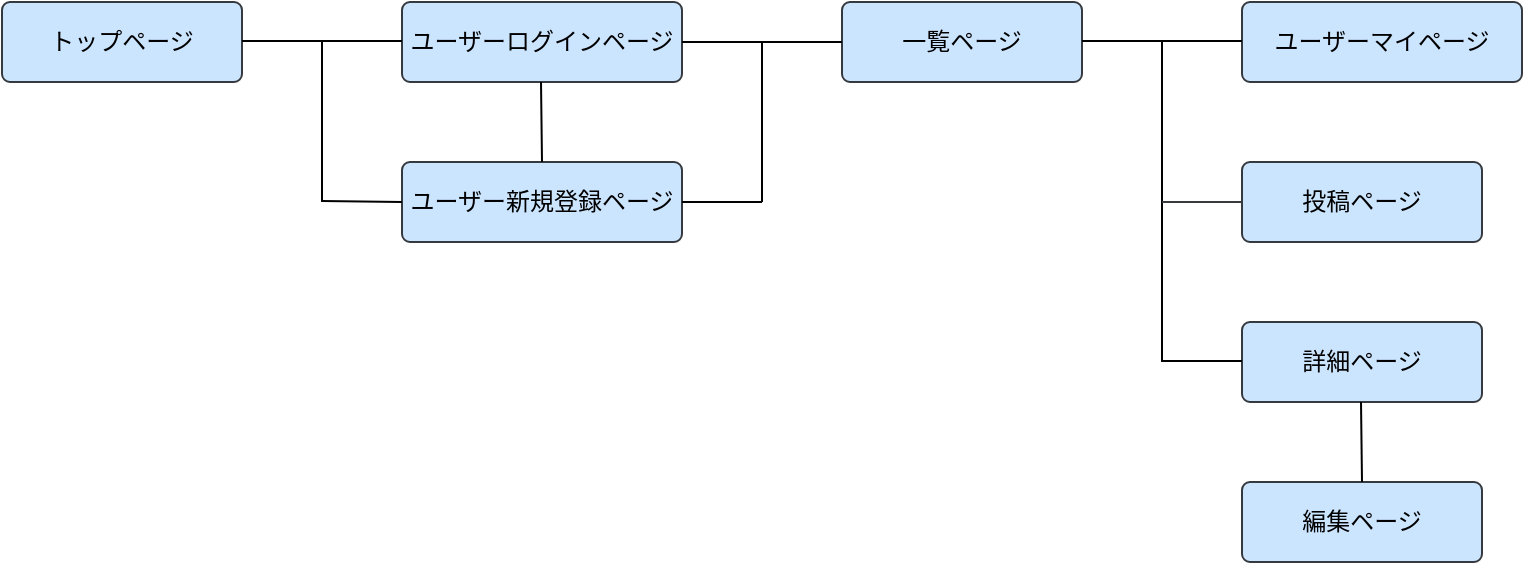 <mxfile>
    <diagram id="pmvMkJDSEkgas6JX31LV" name="ページ1">
        <mxGraphModel dx="728" dy="680" grid="1" gridSize="10" guides="1" tooltips="1" connect="1" arrows="1" fold="1" page="1" pageScale="1" pageWidth="827" pageHeight="1169" math="0" shadow="0">
            <root>
                <mxCell id="0"/>
                <mxCell id="1" parent="0"/>
                <mxCell id="2" value="トップページ" style="rounded=1;arcSize=10;whiteSpace=wrap;html=1;align=center;fillColor=#cce5ff;strokeColor=#36393d;fontColor=#000000;" parent="1" vertex="1">
                    <mxGeometry x="40" y="80" width="120" height="40" as="geometry"/>
                </mxCell>
                <mxCell id="3" value="ユーザーログインページ" style="rounded=1;arcSize=10;whiteSpace=wrap;html=1;align=center;fillColor=#cce5ff;strokeColor=#36393d;fontColor=#000000;" parent="1" vertex="1">
                    <mxGeometry x="240" y="80" width="140" height="40" as="geometry"/>
                </mxCell>
                <mxCell id="4" value="ユーザー新規登録ページ" style="rounded=1;arcSize=10;whiteSpace=wrap;html=1;align=center;fillColor=#cce5ff;strokeColor=#36393d;fontColor=#000000;" parent="1" vertex="1">
                    <mxGeometry x="240" y="160" width="140" height="40" as="geometry"/>
                </mxCell>
                <mxCell id="7" value="一覧ページ" style="rounded=1;arcSize=10;whiteSpace=wrap;html=1;align=center;fillColor=#cce5ff;strokeColor=#36393d;fontColor=#000000;" parent="1" vertex="1">
                    <mxGeometry x="460" y="80" width="120" height="40" as="geometry"/>
                </mxCell>
                <mxCell id="10" value="" style="endArrow=none;html=1;rounded=0;fontColor=#000000;" parent="1" edge="1">
                    <mxGeometry relative="1" as="geometry">
                        <mxPoint x="200" y="100" as="sourcePoint"/>
                        <mxPoint x="200" y="180" as="targetPoint"/>
                    </mxGeometry>
                </mxCell>
                <mxCell id="15" value="" style="endArrow=none;html=1;rounded=0;exitX=1;exitY=0.5;exitDx=0;exitDy=0;entryX=0;entryY=0.5;entryDx=0;entryDy=0;fontColor=#000000;" parent="1" source="3" target="7" edge="1">
                    <mxGeometry relative="1" as="geometry">
                        <mxPoint x="260" y="99.5" as="sourcePoint"/>
                        <mxPoint x="280" y="100" as="targetPoint"/>
                        <Array as="points"/>
                    </mxGeometry>
                </mxCell>
                <mxCell id="18" value="ユーザーマイページ" style="rounded=1;arcSize=10;whiteSpace=wrap;html=1;align=center;fillColor=#cce5ff;strokeColor=#36393d;fontColor=#000000;" parent="1" vertex="1">
                    <mxGeometry x="660" y="80" width="140" height="40" as="geometry"/>
                </mxCell>
                <mxCell id="19" value="投稿ページ" style="rounded=1;arcSize=10;whiteSpace=wrap;html=1;align=center;fillColor=#cce5ff;strokeColor=#36393d;fontColor=#000000;" parent="1" vertex="1">
                    <mxGeometry x="660" y="160" width="120" height="40" as="geometry"/>
                </mxCell>
                <mxCell id="20" value="詳細ページ" style="rounded=1;arcSize=10;whiteSpace=wrap;html=1;align=center;fillColor=#cce5ff;strokeColor=#36393d;fontColor=#000000;" parent="1" vertex="1">
                    <mxGeometry x="660" y="240" width="120" height="40" as="geometry"/>
                </mxCell>
                <mxCell id="21" value="編集ページ" style="rounded=1;arcSize=10;whiteSpace=wrap;html=1;align=center;fillColor=#cce5ff;strokeColor=#36393d;fontColor=#000000;" parent="1" vertex="1">
                    <mxGeometry x="660" y="320" width="120" height="40" as="geometry"/>
                </mxCell>
                <mxCell id="27" value="" style="endArrow=none;html=1;rounded=0;exitX=1;exitY=0.5;exitDx=0;exitDy=0;entryX=0;entryY=0.5;entryDx=0;entryDy=0;fontColor=#000000;" parent="1" edge="1">
                    <mxGeometry relative="1" as="geometry">
                        <mxPoint x="160" y="99.5" as="sourcePoint"/>
                        <mxPoint x="240" y="99.5" as="targetPoint"/>
                        <Array as="points"/>
                    </mxGeometry>
                </mxCell>
                <mxCell id="28" value="" style="endArrow=none;html=1;rounded=0;exitX=1;exitY=0.5;exitDx=0;exitDy=0;fontColor=#000000;" parent="1" edge="1">
                    <mxGeometry relative="1" as="geometry">
                        <mxPoint x="200" y="179.5" as="sourcePoint"/>
                        <mxPoint x="240" y="180" as="targetPoint"/>
                        <Array as="points"/>
                    </mxGeometry>
                </mxCell>
                <mxCell id="29" value="" style="endArrow=none;html=1;rounded=0;fontColor=#000000;" parent="1" edge="1">
                    <mxGeometry relative="1" as="geometry">
                        <mxPoint x="420" y="100" as="sourcePoint"/>
                        <mxPoint x="420" y="180" as="targetPoint"/>
                    </mxGeometry>
                </mxCell>
                <mxCell id="30" value="" style="endArrow=none;html=1;rounded=0;exitX=1;exitY=0.5;exitDx=0;exitDy=0;fontColor=#000000;" parent="1" source="4" edge="1">
                    <mxGeometry relative="1" as="geometry">
                        <mxPoint x="390" y="180" as="sourcePoint"/>
                        <mxPoint x="420" y="180" as="targetPoint"/>
                        <Array as="points"/>
                    </mxGeometry>
                </mxCell>
                <mxCell id="31" value="" style="endArrow=none;html=1;rounded=0;exitX=1;exitY=0.5;exitDx=0;exitDy=0;entryX=0;entryY=0.5;entryDx=0;entryDy=0;fontColor=#000000;" parent="1" edge="1">
                    <mxGeometry relative="1" as="geometry">
                        <mxPoint x="580" y="99.5" as="sourcePoint"/>
                        <mxPoint x="660" y="99.5" as="targetPoint"/>
                        <Array as="points"/>
                    </mxGeometry>
                </mxCell>
                <mxCell id="32" value="" style="endArrow=none;html=1;rounded=0;fontColor=#000000;" parent="1" edge="1">
                    <mxGeometry relative="1" as="geometry">
                        <mxPoint x="620" y="100" as="sourcePoint"/>
                        <mxPoint x="620" y="260" as="targetPoint"/>
                    </mxGeometry>
                </mxCell>
                <mxCell id="33" value="" style="endArrow=none;html=1;rounded=0;fontColor=#000000;fillColor=#cce5ff;strokeColor=#36393d;" parent="1" edge="1">
                    <mxGeometry relative="1" as="geometry">
                        <mxPoint x="620" y="180" as="sourcePoint"/>
                        <mxPoint x="660" y="180" as="targetPoint"/>
                        <Array as="points"/>
                    </mxGeometry>
                </mxCell>
                <mxCell id="34" value="" style="endArrow=none;html=1;rounded=0;exitX=1;exitY=0.5;exitDx=0;exitDy=0;fontColor=#000000;" parent="1" edge="1">
                    <mxGeometry relative="1" as="geometry">
                        <mxPoint x="620" y="259.5" as="sourcePoint"/>
                        <mxPoint x="660" y="259.5" as="targetPoint"/>
                        <Array as="points"/>
                    </mxGeometry>
                </mxCell>
                <mxCell id="35" value="" style="endArrow=none;html=1;rounded=0;fontColor=#000000;" parent="1" edge="1">
                    <mxGeometry relative="1" as="geometry">
                        <mxPoint x="719.5" y="280" as="sourcePoint"/>
                        <mxPoint x="720" y="320" as="targetPoint"/>
                    </mxGeometry>
                </mxCell>
                <mxCell id="36" value="" style="endArrow=none;html=1;rounded=0;fontColor=#000000;" edge="1" parent="1">
                    <mxGeometry relative="1" as="geometry">
                        <mxPoint x="309.5" y="120" as="sourcePoint"/>
                        <mxPoint x="310" y="160" as="targetPoint"/>
                    </mxGeometry>
                </mxCell>
            </root>
        </mxGraphModel>
    </diagram>
</mxfile>